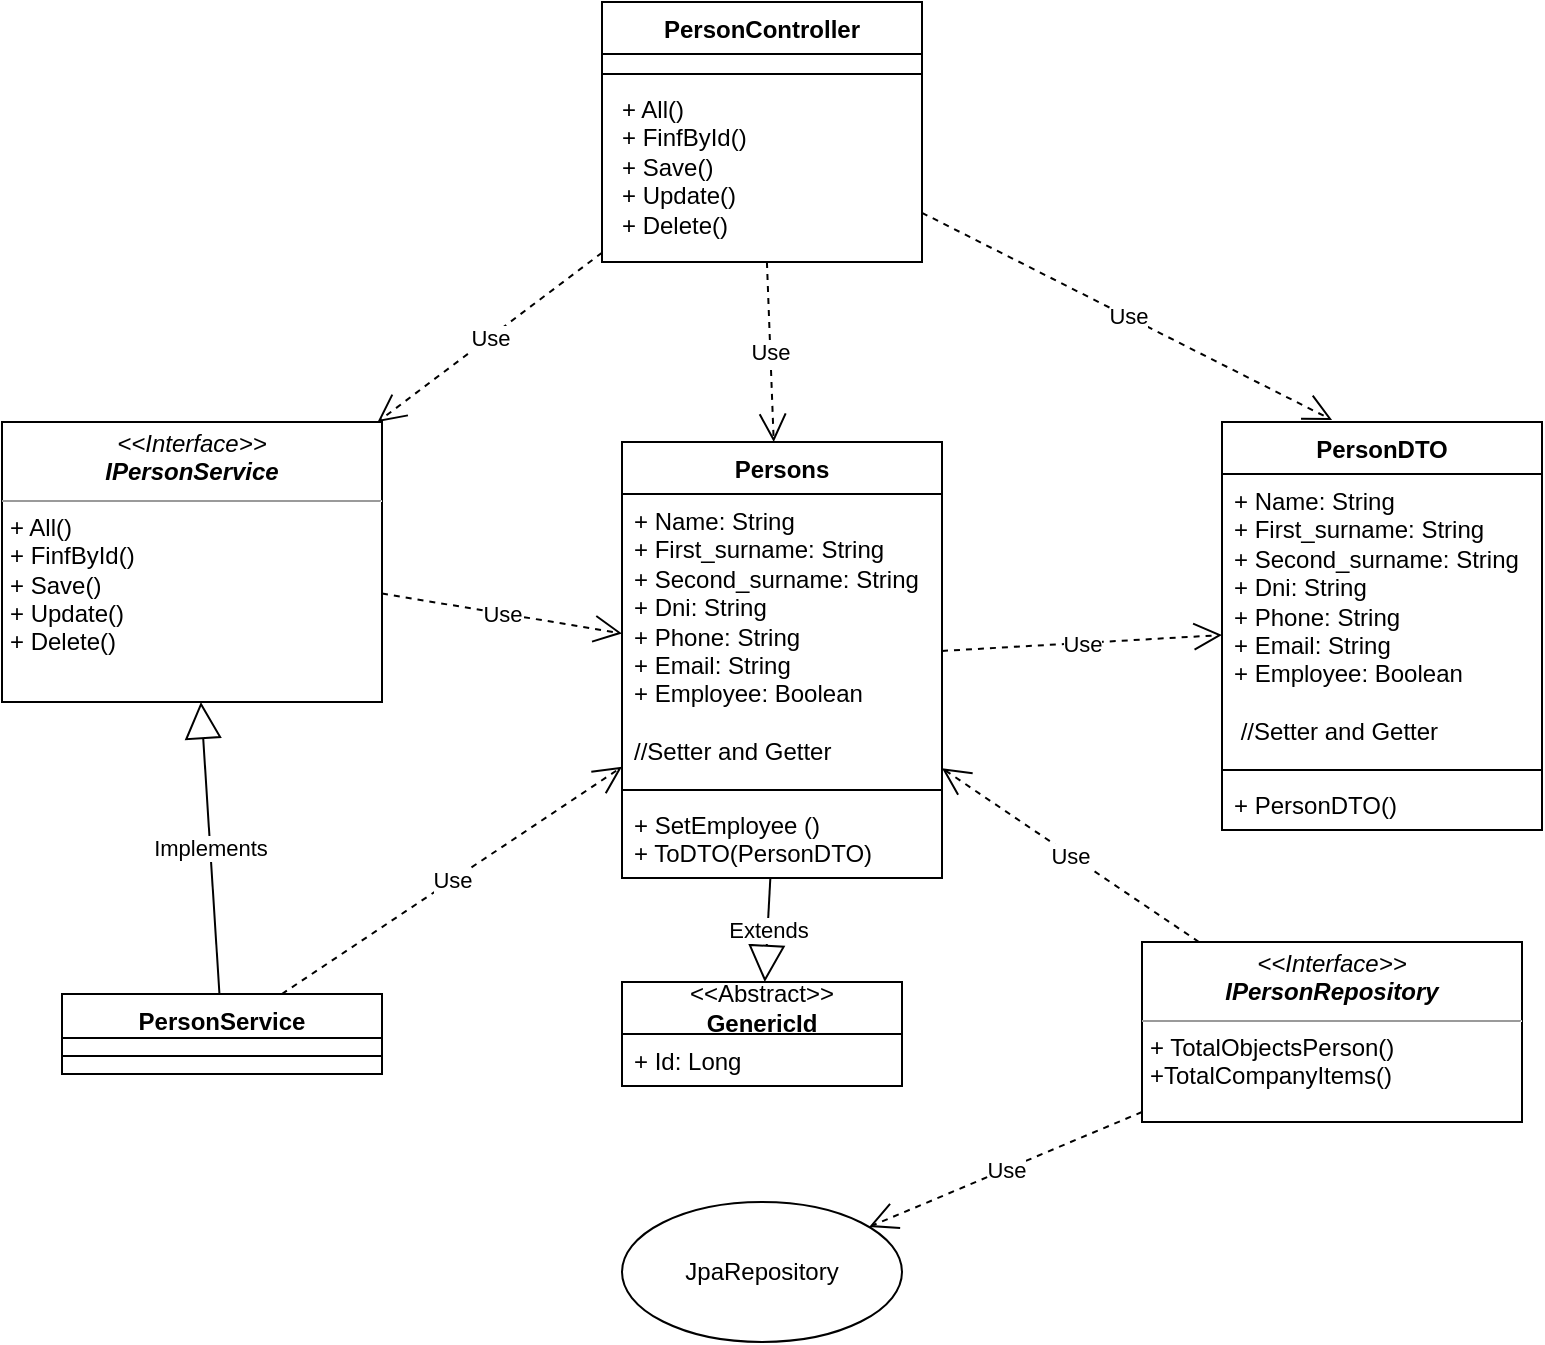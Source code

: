 <mxfile version="21.8.2" type="device" pages="4">
  <diagram name="Person" id="mOvNx-SHtdPKEW5Wv6UG">
    <mxGraphModel dx="1120" dy="632" grid="1" gridSize="10" guides="1" tooltips="1" connect="1" arrows="1" fold="1" page="1" pageScale="1" pageWidth="827" pageHeight="1169" math="0" shadow="0">
      <root>
        <mxCell id="0" />
        <mxCell id="1" parent="0" />
        <mxCell id="ksLlhlK2cp5B85Cn4NFc-2" value="&lt;p style=&quot;margin:0px;margin-top:4px;text-align:center;&quot;&gt;&lt;i&gt;&amp;lt;&amp;lt;Interface&amp;gt;&amp;gt;&lt;/i&gt;&lt;br&gt;&lt;i style=&quot;border-color: var(--border-color);&quot;&gt;&lt;b&gt;IPersonRepository&lt;/b&gt;&lt;/i&gt;&lt;/p&gt;&lt;hr size=&quot;1&quot;&gt;&lt;p style=&quot;margin:0px;margin-left:4px;&quot;&gt;+ TotalObjectsPerson()&lt;/p&gt;&lt;p style=&quot;margin:0px;margin-left:4px;&quot;&gt;+TotalCompanyItems()&lt;/p&gt;" style="verticalAlign=top;align=left;overflow=fill;fontSize=12;fontFamily=Helvetica;html=1;whiteSpace=wrap;" parent="1" vertex="1">
          <mxGeometry x="590" y="510" width="190" height="90" as="geometry" />
        </mxCell>
        <mxCell id="CWx7Grt0ZWKzgmNsFGEg-1" value="&lt;p style=&quot;margin:0px;margin-top:4px;text-align:center;&quot;&gt;&lt;i&gt;&amp;lt;&amp;lt;Interface&amp;gt;&amp;gt;&lt;/i&gt;&lt;br&gt;&lt;i style=&quot;border-color: var(--border-color);&quot;&gt;&lt;b&gt;IPersonService&lt;/b&gt;&lt;/i&gt;&lt;br&gt;&lt;/p&gt;&lt;hr size=&quot;1&quot;&gt;&lt;p style=&quot;border-color: var(--border-color); margin: 0px 0px 0px 4px;&quot;&gt;+ All()&lt;br style=&quot;border-color: var(--border-color);&quot;&gt;+ FinfById()&lt;/p&gt;&lt;p style=&quot;border-color: var(--border-color); margin: 0px 0px 0px 4px;&quot;&gt;+ Save()&lt;/p&gt;&lt;p style=&quot;border-color: var(--border-color); margin: 0px 0px 0px 4px;&quot;&gt;+ Update()&amp;nbsp;&lt;/p&gt;&lt;p style=&quot;border-color: var(--border-color); margin: 0px 0px 0px 4px;&quot;&gt;+ Delete()&lt;/p&gt;" style="verticalAlign=top;align=left;overflow=fill;fontSize=12;fontFamily=Helvetica;html=1;whiteSpace=wrap;" parent="1" vertex="1">
          <mxGeometry x="20" y="250" width="190" height="140" as="geometry" />
        </mxCell>
        <mxCell id="CWx7Grt0ZWKzgmNsFGEg-2" value="Persons" style="swimlane;fontStyle=1;align=center;verticalAlign=top;childLayout=stackLayout;horizontal=1;startSize=26;horizontalStack=0;resizeParent=1;resizeParentMax=0;resizeLast=0;collapsible=1;marginBottom=0;whiteSpace=wrap;html=1;" parent="1" vertex="1">
          <mxGeometry x="330" y="260" width="160" height="218" as="geometry" />
        </mxCell>
        <mxCell id="CWx7Grt0ZWKzgmNsFGEg-3" value="+ Name: String&lt;br&gt;+ First_surname: String&lt;br&gt;+ Second_surname: String&lt;br&gt;+ Dni: String&lt;br&gt;+ Phone: String&lt;br&gt;+ Email: String&lt;br&gt;+ Employee: Boolean&lt;br&gt;&lt;br&gt;//Setter and Getter" style="text;strokeColor=none;fillColor=none;align=left;verticalAlign=top;spacingLeft=4;spacingRight=4;overflow=hidden;rotatable=0;points=[[0,0.5],[1,0.5]];portConstraint=eastwest;whiteSpace=wrap;html=1;" parent="CWx7Grt0ZWKzgmNsFGEg-2" vertex="1">
          <mxGeometry y="26" width="160" height="144" as="geometry" />
        </mxCell>
        <mxCell id="CWx7Grt0ZWKzgmNsFGEg-4" value="" style="line;strokeWidth=1;fillColor=none;align=left;verticalAlign=middle;spacingTop=-1;spacingLeft=3;spacingRight=3;rotatable=0;labelPosition=right;points=[];portConstraint=eastwest;strokeColor=inherit;" parent="CWx7Grt0ZWKzgmNsFGEg-2" vertex="1">
          <mxGeometry y="170" width="160" height="8" as="geometry" />
        </mxCell>
        <mxCell id="CWx7Grt0ZWKzgmNsFGEg-5" value="+ SetEmployee ()&lt;br&gt;+ ToDTO(PersonDTO)" style="text;strokeColor=none;fillColor=none;align=left;verticalAlign=top;spacingLeft=4;spacingRight=4;overflow=hidden;rotatable=0;points=[[0,0.5],[1,0.5]];portConstraint=eastwest;whiteSpace=wrap;html=1;" parent="CWx7Grt0ZWKzgmNsFGEg-2" vertex="1">
          <mxGeometry y="178" width="160" height="40" as="geometry" />
        </mxCell>
        <mxCell id="CWx7Grt0ZWKzgmNsFGEg-6" value="PersonDTO" style="swimlane;fontStyle=1;align=center;verticalAlign=top;childLayout=stackLayout;horizontal=1;startSize=26;horizontalStack=0;resizeParent=1;resizeParentMax=0;resizeLast=0;collapsible=1;marginBottom=0;whiteSpace=wrap;html=1;" parent="1" vertex="1">
          <mxGeometry x="630" y="250" width="160" height="204" as="geometry" />
        </mxCell>
        <mxCell id="CWx7Grt0ZWKzgmNsFGEg-7" value="+ Name: String&lt;br style=&quot;border-color: var(--border-color);&quot;&gt;+ First_surname: String&lt;br style=&quot;border-color: var(--border-color);&quot;&gt;+ Second_surname: String&lt;br style=&quot;border-color: var(--border-color);&quot;&gt;+ Dni: String&lt;br style=&quot;border-color: var(--border-color);&quot;&gt;+ Phone: String&lt;br style=&quot;border-color: var(--border-color);&quot;&gt;+ Email: String&lt;br style=&quot;border-color: var(--border-color);&quot;&gt;+ Employee: Boolean&lt;br&gt;&lt;br&gt;&amp;nbsp;//Setter and Getter" style="text;strokeColor=none;fillColor=none;align=left;verticalAlign=top;spacingLeft=4;spacingRight=4;overflow=hidden;rotatable=0;points=[[0,0.5],[1,0.5]];portConstraint=eastwest;whiteSpace=wrap;html=1;" parent="CWx7Grt0ZWKzgmNsFGEg-6" vertex="1">
          <mxGeometry y="26" width="160" height="144" as="geometry" />
        </mxCell>
        <mxCell id="CWx7Grt0ZWKzgmNsFGEg-8" value="" style="line;strokeWidth=1;fillColor=none;align=left;verticalAlign=middle;spacingTop=-1;spacingLeft=3;spacingRight=3;rotatable=0;labelPosition=right;points=[];portConstraint=eastwest;strokeColor=inherit;" parent="CWx7Grt0ZWKzgmNsFGEg-6" vertex="1">
          <mxGeometry y="170" width="160" height="8" as="geometry" />
        </mxCell>
        <mxCell id="CWx7Grt0ZWKzgmNsFGEg-9" value="+ PersonDTO()" style="text;strokeColor=none;fillColor=none;align=left;verticalAlign=top;spacingLeft=4;spacingRight=4;overflow=hidden;rotatable=0;points=[[0,0.5],[1,0.5]];portConstraint=eastwest;whiteSpace=wrap;html=1;" parent="CWx7Grt0ZWKzgmNsFGEg-6" vertex="1">
          <mxGeometry y="178" width="160" height="26" as="geometry" />
        </mxCell>
        <mxCell id="CWx7Grt0ZWKzgmNsFGEg-10" value="PersonService" style="swimlane;fontStyle=1;align=center;verticalAlign=top;childLayout=stackLayout;horizontal=1;startSize=22;horizontalStack=0;resizeParent=1;resizeParentMax=0;resizeLast=0;collapsible=1;marginBottom=0;whiteSpace=wrap;html=1;" parent="1" vertex="1">
          <mxGeometry x="50" y="536" width="160" height="40" as="geometry" />
        </mxCell>
        <mxCell id="CWx7Grt0ZWKzgmNsFGEg-12" value="" style="line;strokeWidth=1;fillColor=none;align=left;verticalAlign=middle;spacingTop=-1;spacingLeft=3;spacingRight=3;rotatable=0;labelPosition=right;points=[];portConstraint=eastwest;strokeColor=inherit;" parent="CWx7Grt0ZWKzgmNsFGEg-10" vertex="1">
          <mxGeometry y="22" width="160" height="18" as="geometry" />
        </mxCell>
        <mxCell id="CWx7Grt0ZWKzgmNsFGEg-14" value="PersonController" style="swimlane;fontStyle=1;align=center;verticalAlign=top;childLayout=stackLayout;horizontal=1;startSize=26;horizontalStack=0;resizeParent=1;resizeParentMax=0;resizeLast=0;collapsible=1;marginBottom=0;whiteSpace=wrap;html=1;" parent="1" vertex="1">
          <mxGeometry x="320" y="40" width="160" height="130" as="geometry" />
        </mxCell>
        <mxCell id="CWx7Grt0ZWKzgmNsFGEg-15" value="+ field: type" style="text;strokeColor=none;fillColor=none;align=left;verticalAlign=top;spacingLeft=4;spacingRight=4;overflow=hidden;rotatable=0;points=[[0,0.5],[1,0.5]];portConstraint=eastwest;whiteSpace=wrap;html=1;" parent="CWx7Grt0ZWKzgmNsFGEg-14" vertex="1">
          <mxGeometry y="26" width="160" height="6" as="geometry" />
        </mxCell>
        <mxCell id="CWx7Grt0ZWKzgmNsFGEg-16" value="" style="line;strokeWidth=1;fillColor=none;align=left;verticalAlign=middle;spacingTop=-1;spacingLeft=3;spacingRight=3;rotatable=0;labelPosition=right;points=[];portConstraint=eastwest;strokeColor=inherit;" parent="CWx7Grt0ZWKzgmNsFGEg-14" vertex="1">
          <mxGeometry y="32" width="160" height="8" as="geometry" />
        </mxCell>
        <mxCell id="CWx7Grt0ZWKzgmNsFGEg-17" value="&lt;p style=&quot;border-color: var(--border-color); margin: 0px 0px 0px 4px;&quot;&gt;+ All()&lt;br style=&quot;border-color: var(--border-color);&quot;&gt;+ FinfById()&lt;/p&gt;&lt;p style=&quot;border-color: var(--border-color); margin: 0px 0px 0px 4px;&quot;&gt;+ Save()&lt;/p&gt;&lt;p style=&quot;border-color: var(--border-color); margin: 0px 0px 0px 4px;&quot;&gt;+ Update()&lt;/p&gt;&lt;p style=&quot;border-color: var(--border-color); margin: 0px 0px 0px 4px;&quot;&gt;+ Delete()&lt;/p&gt;&lt;p style=&quot;border-color: var(--border-color); margin: 0px 0px 0px 4px;&quot;&gt;&lt;br&gt;&lt;/p&gt;" style="text;strokeColor=none;fillColor=none;align=left;verticalAlign=top;spacingLeft=4;spacingRight=4;overflow=hidden;rotatable=0;points=[[0,0.5],[1,0.5]];portConstraint=eastwest;whiteSpace=wrap;html=1;" parent="CWx7Grt0ZWKzgmNsFGEg-14" vertex="1">
          <mxGeometry y="40" width="160" height="90" as="geometry" />
        </mxCell>
        <mxCell id="CWx7Grt0ZWKzgmNsFGEg-18" value="&amp;lt;&amp;lt;Abstract&amp;gt;&amp;gt;&lt;br&gt;&lt;b&gt;GenericId&lt;/b&gt;" style="swimlane;fontStyle=0;childLayout=stackLayout;horizontal=1;startSize=26;fillColor=none;horizontalStack=0;resizeParent=1;resizeParentMax=0;resizeLast=0;collapsible=1;marginBottom=0;whiteSpace=wrap;html=1;" parent="1" vertex="1">
          <mxGeometry x="330" y="530" width="140" height="52" as="geometry" />
        </mxCell>
        <mxCell id="CWx7Grt0ZWKzgmNsFGEg-19" value="+ Id: Long" style="text;strokeColor=none;fillColor=none;align=left;verticalAlign=top;spacingLeft=4;spacingRight=4;overflow=hidden;rotatable=0;points=[[0,0.5],[1,0.5]];portConstraint=eastwest;whiteSpace=wrap;html=1;" parent="CWx7Grt0ZWKzgmNsFGEg-18" vertex="1">
          <mxGeometry y="26" width="140" height="26" as="geometry" />
        </mxCell>
        <mxCell id="CWx7Grt0ZWKzgmNsFGEg-22" value="Extends" style="endArrow=block;endSize=16;endFill=0;html=1;rounded=0;" parent="1" source="CWx7Grt0ZWKzgmNsFGEg-2" target="CWx7Grt0ZWKzgmNsFGEg-18" edge="1">
          <mxGeometry width="160" relative="1" as="geometry">
            <mxPoint x="340" y="480" as="sourcePoint" />
            <mxPoint x="440" y="110" as="targetPoint" />
          </mxGeometry>
        </mxCell>
        <mxCell id="CWx7Grt0ZWKzgmNsFGEg-23" value="Implements" style="endArrow=block;endSize=16;endFill=0;html=1;rounded=0;" parent="1" target="CWx7Grt0ZWKzgmNsFGEg-1" edge="1" source="CWx7Grt0ZWKzgmNsFGEg-10">
          <mxGeometry width="160" relative="1" as="geometry">
            <mxPoint x="165" y="566" as="sourcePoint" />
            <mxPoint x="500" y="180" as="targetPoint" />
          </mxGeometry>
        </mxCell>
        <mxCell id="CWx7Grt0ZWKzgmNsFGEg-24" value="Use" style="endArrow=open;endSize=12;dashed=1;html=1;rounded=0;" parent="1" source="CWx7Grt0ZWKzgmNsFGEg-14" target="CWx7Grt0ZWKzgmNsFGEg-1" edge="1">
          <mxGeometry width="160" relative="1" as="geometry">
            <mxPoint x="340" y="280" as="sourcePoint" />
            <mxPoint x="500" y="280" as="targetPoint" />
          </mxGeometry>
        </mxCell>
        <mxCell id="CWx7Grt0ZWKzgmNsFGEg-25" value="Use" style="endArrow=open;endSize=12;dashed=1;html=1;rounded=0;entryX=0.344;entryY=-0.005;entryDx=0;entryDy=0;entryPerimeter=0;" parent="1" source="CWx7Grt0ZWKzgmNsFGEg-14" target="CWx7Grt0ZWKzgmNsFGEg-6" edge="1">
          <mxGeometry width="160" relative="1" as="geometry">
            <mxPoint x="340" y="280" as="sourcePoint" />
            <mxPoint x="500" y="280" as="targetPoint" />
          </mxGeometry>
        </mxCell>
        <mxCell id="CWx7Grt0ZWKzgmNsFGEg-26" value="Use" style="endArrow=open;endSize=12;dashed=1;html=1;rounded=0;" parent="1" source="CWx7Grt0ZWKzgmNsFGEg-14" target="CWx7Grt0ZWKzgmNsFGEg-2" edge="1">
          <mxGeometry width="160" relative="1" as="geometry">
            <mxPoint x="340" y="280" as="sourcePoint" />
            <mxPoint x="500" y="280" as="targetPoint" />
          </mxGeometry>
        </mxCell>
        <mxCell id="CWx7Grt0ZWKzgmNsFGEg-28" value="Use" style="endArrow=open;endSize=12;dashed=1;html=1;rounded=0;" parent="1" source="CWx7Grt0ZWKzgmNsFGEg-10" target="CWx7Grt0ZWKzgmNsFGEg-2" edge="1">
          <mxGeometry width="160" relative="1" as="geometry">
            <mxPoint x="340" y="400" as="sourcePoint" />
            <mxPoint x="500" y="400" as="targetPoint" />
          </mxGeometry>
        </mxCell>
        <mxCell id="CWx7Grt0ZWKzgmNsFGEg-29" value="Use" style="endArrow=open;endSize=12;dashed=1;html=1;rounded=0;" parent="1" source="CWx7Grt0ZWKzgmNsFGEg-1" target="CWx7Grt0ZWKzgmNsFGEg-2" edge="1">
          <mxGeometry width="160" relative="1" as="geometry">
            <mxPoint x="340" y="400" as="sourcePoint" />
            <mxPoint x="500" y="400" as="targetPoint" />
          </mxGeometry>
        </mxCell>
        <mxCell id="CWx7Grt0ZWKzgmNsFGEg-30" value="Use" style="endArrow=open;endSize=12;dashed=1;html=1;rounded=0;" parent="1" source="ksLlhlK2cp5B85Cn4NFc-2" target="CWx7Grt0ZWKzgmNsFGEg-2" edge="1">
          <mxGeometry width="160" relative="1" as="geometry">
            <mxPoint x="340" y="600" as="sourcePoint" />
            <mxPoint x="500" y="600" as="targetPoint" />
          </mxGeometry>
        </mxCell>
        <mxCell id="CWx7Grt0ZWKzgmNsFGEg-31" value="JpaRepository" style="ellipse;whiteSpace=wrap;html=1;" parent="1" vertex="1">
          <mxGeometry x="330" y="640" width="140" height="70" as="geometry" />
        </mxCell>
        <mxCell id="CWx7Grt0ZWKzgmNsFGEg-32" value="Use" style="endArrow=open;endSize=12;dashed=1;html=1;rounded=0;" parent="1" source="ksLlhlK2cp5B85Cn4NFc-2" target="CWx7Grt0ZWKzgmNsFGEg-31" edge="1">
          <mxGeometry width="160" relative="1" as="geometry">
            <mxPoint x="340" y="600" as="sourcePoint" />
            <mxPoint x="500" y="600" as="targetPoint" />
          </mxGeometry>
        </mxCell>
        <mxCell id="CWx7Grt0ZWKzgmNsFGEg-33" value="Use" style="endArrow=open;endSize=12;dashed=1;html=1;rounded=0;" parent="1" source="CWx7Grt0ZWKzgmNsFGEg-2" target="CWx7Grt0ZWKzgmNsFGEg-6" edge="1">
          <mxGeometry width="160" relative="1" as="geometry">
            <mxPoint x="340" y="300" as="sourcePoint" />
            <mxPoint x="500" y="300" as="targetPoint" />
          </mxGeometry>
        </mxCell>
      </root>
    </mxGraphModel>
  </diagram>
  <diagram id="QPbNEcfPttdwV0b6lFSF" name="TypeOfObject">
    <mxGraphModel dx="952" dy="537" grid="1" gridSize="10" guides="1" tooltips="1" connect="1" arrows="1" fold="1" page="1" pageScale="1" pageWidth="827" pageHeight="1169" math="0" shadow="0">
      <root>
        <mxCell id="0" />
        <mxCell id="1" parent="0" />
        <mxCell id="TxogU5_3Bv56Hh9R4giH-1" value="&lt;p style=&quot;margin:0px;margin-top:4px;text-align:center;&quot;&gt;&lt;i&gt;&amp;lt;&amp;lt;Interface&amp;gt;&amp;gt;&lt;/i&gt;&lt;br&gt;&lt;i style=&quot;border-color: var(--border-color);&quot;&gt;&lt;b&gt;ITypeOfObjectRepository&lt;/b&gt;&lt;/i&gt;&lt;br&gt;&lt;/p&gt;&lt;hr size=&quot;1&quot;&gt;&lt;p style=&quot;margin:0px;margin-left:4px;&quot;&gt;&lt;br&gt;&lt;/p&gt;" style="verticalAlign=top;align=left;overflow=fill;fontSize=12;fontFamily=Helvetica;html=1;whiteSpace=wrap;" vertex="1" parent="1">
          <mxGeometry x="590" y="526" width="190" height="50" as="geometry" />
        </mxCell>
        <mxCell id="TxogU5_3Bv56Hh9R4giH-2" value="&lt;p style=&quot;margin:0px;margin-top:4px;text-align:center;&quot;&gt;&lt;i&gt;&amp;lt;&amp;lt;Interface&amp;gt;&amp;gt;&lt;/i&gt;&lt;br&gt;&lt;b&gt;&lt;i style=&quot;border-color: var(--border-color);&quot;&gt;ITypeOfObjectService&lt;/i&gt;&lt;br&gt;&lt;/b&gt;&lt;/p&gt;&lt;hr size=&quot;1&quot;&gt;&lt;p style=&quot;border-color: var(--border-color); margin: 0px 0px 0px 4px;&quot;&gt;+ All()&lt;br style=&quot;border-color: var(--border-color);&quot;&gt;+ FinfById()&lt;/p&gt;&lt;p style=&quot;border-color: var(--border-color); margin: 0px 0px 0px 4px;&quot;&gt;+ Save()&lt;/p&gt;&lt;p style=&quot;border-color: var(--border-color); margin: 0px 0px 0px 4px;&quot;&gt;+ Update()&amp;nbsp;&lt;/p&gt;&lt;p style=&quot;border-color: var(--border-color); margin: 0px 0px 0px 4px;&quot;&gt;+ Delete()&lt;/p&gt;" style="verticalAlign=top;align=left;overflow=fill;fontSize=12;fontFamily=Helvetica;html=1;whiteSpace=wrap;" vertex="1" parent="1">
          <mxGeometry x="20" y="250" width="190" height="140" as="geometry" />
        </mxCell>
        <mxCell id="TxogU5_3Bv56Hh9R4giH-3" value="TypeOfItem" style="swimlane;fontStyle=1;align=center;verticalAlign=top;childLayout=stackLayout;horizontal=1;startSize=26;horizontalStack=0;resizeParent=1;resizeParentMax=0;resizeLast=0;collapsible=1;marginBottom=0;whiteSpace=wrap;html=1;" vertex="1" parent="1">
          <mxGeometry x="330" y="260" width="160" height="144" as="geometry" />
        </mxCell>
        <mxCell id="TxogU5_3Bv56Hh9R4giH-4" value="+ Name: String&lt;br&gt;&lt;br&gt;//Setter and Getter" style="text;strokeColor=none;fillColor=none;align=left;verticalAlign=top;spacingLeft=4;spacingRight=4;overflow=hidden;rotatable=0;points=[[0,0.5],[1,0.5]];portConstraint=eastwest;whiteSpace=wrap;html=1;" vertex="1" parent="TxogU5_3Bv56Hh9R4giH-3">
          <mxGeometry y="26" width="160" height="64" as="geometry" />
        </mxCell>
        <mxCell id="TxogU5_3Bv56Hh9R4giH-5" value="" style="line;strokeWidth=1;fillColor=none;align=left;verticalAlign=middle;spacingTop=-1;spacingLeft=3;spacingRight=3;rotatable=0;labelPosition=right;points=[];portConstraint=eastwest;strokeColor=inherit;" vertex="1" parent="TxogU5_3Bv56Hh9R4giH-3">
          <mxGeometry y="90" width="160" height="8" as="geometry" />
        </mxCell>
        <mxCell id="TxogU5_3Bv56Hh9R4giH-6" value="&lt;br&gt;+ ToDTO(TypeOfItemDTO)" style="text;strokeColor=none;fillColor=none;align=left;verticalAlign=top;spacingLeft=4;spacingRight=4;overflow=hidden;rotatable=0;points=[[0,0.5],[1,0.5]];portConstraint=eastwest;whiteSpace=wrap;html=1;" vertex="1" parent="TxogU5_3Bv56Hh9R4giH-3">
          <mxGeometry y="98" width="160" height="46" as="geometry" />
        </mxCell>
        <mxCell id="TxogU5_3Bv56Hh9R4giH-7" value="TypeOfObjectDTO" style="swimlane;fontStyle=1;align=center;verticalAlign=top;childLayout=stackLayout;horizontal=1;startSize=26;horizontalStack=0;resizeParent=1;resizeParentMax=0;resizeLast=0;collapsible=1;marginBottom=0;whiteSpace=wrap;html=1;" vertex="1" parent="1">
          <mxGeometry x="630" y="250" width="160" height="134" as="geometry" />
        </mxCell>
        <mxCell id="TxogU5_3Bv56Hh9R4giH-8" value="+ Name: type&lt;br style=&quot;border-color: var(--border-color);&quot;&gt;+ Id: Long&lt;br&gt;&lt;br&gt;//Setter and Getter" style="text;strokeColor=none;fillColor=none;align=left;verticalAlign=top;spacingLeft=4;spacingRight=4;overflow=hidden;rotatable=0;points=[[0,0.5],[1,0.5]];portConstraint=eastwest;whiteSpace=wrap;html=1;" vertex="1" parent="TxogU5_3Bv56Hh9R4giH-7">
          <mxGeometry y="26" width="160" height="74" as="geometry" />
        </mxCell>
        <mxCell id="TxogU5_3Bv56Hh9R4giH-9" value="" style="line;strokeWidth=1;fillColor=none;align=left;verticalAlign=middle;spacingTop=-1;spacingLeft=3;spacingRight=3;rotatable=0;labelPosition=right;points=[];portConstraint=eastwest;strokeColor=inherit;" vertex="1" parent="TxogU5_3Bv56Hh9R4giH-7">
          <mxGeometry y="100" width="160" height="8" as="geometry" />
        </mxCell>
        <mxCell id="TxogU5_3Bv56Hh9R4giH-10" value="+ TypeOfObjectDTO()" style="text;strokeColor=none;fillColor=none;align=left;verticalAlign=top;spacingLeft=4;spacingRight=4;overflow=hidden;rotatable=0;points=[[0,0.5],[1,0.5]];portConstraint=eastwest;whiteSpace=wrap;html=1;" vertex="1" parent="TxogU5_3Bv56Hh9R4giH-7">
          <mxGeometry y="108" width="160" height="26" as="geometry" />
        </mxCell>
        <mxCell id="TxogU5_3Bv56Hh9R4giH-11" value="TypeOfObjectService" style="swimlane;fontStyle=1;align=center;verticalAlign=top;childLayout=stackLayout;horizontal=1;startSize=22;horizontalStack=0;resizeParent=1;resizeParentMax=0;resizeLast=0;collapsible=1;marginBottom=0;whiteSpace=wrap;html=1;" vertex="1" parent="1">
          <mxGeometry x="70" y="536" width="160" height="40" as="geometry" />
        </mxCell>
        <mxCell id="TxogU5_3Bv56Hh9R4giH-12" value="" style="line;strokeWidth=1;fillColor=none;align=left;verticalAlign=middle;spacingTop=-1;spacingLeft=3;spacingRight=3;rotatable=0;labelPosition=right;points=[];portConstraint=eastwest;strokeColor=inherit;" vertex="1" parent="TxogU5_3Bv56Hh9R4giH-11">
          <mxGeometry y="22" width="160" height="18" as="geometry" />
        </mxCell>
        <mxCell id="TxogU5_3Bv56Hh9R4giH-13" value="TypeOfObjectController" style="swimlane;fontStyle=1;align=center;verticalAlign=top;childLayout=stackLayout;horizontal=1;startSize=26;horizontalStack=0;resizeParent=1;resizeParentMax=0;resizeLast=0;collapsible=1;marginBottom=0;whiteSpace=wrap;html=1;" vertex="1" parent="1">
          <mxGeometry x="320" y="40" width="160" height="130" as="geometry" />
        </mxCell>
        <mxCell id="TxogU5_3Bv56Hh9R4giH-14" value="+ field: type" style="text;strokeColor=none;fillColor=none;align=left;verticalAlign=top;spacingLeft=4;spacingRight=4;overflow=hidden;rotatable=0;points=[[0,0.5],[1,0.5]];portConstraint=eastwest;whiteSpace=wrap;html=1;" vertex="1" parent="TxogU5_3Bv56Hh9R4giH-13">
          <mxGeometry y="26" width="160" height="6" as="geometry" />
        </mxCell>
        <mxCell id="TxogU5_3Bv56Hh9R4giH-15" value="" style="line;strokeWidth=1;fillColor=none;align=left;verticalAlign=middle;spacingTop=-1;spacingLeft=3;spacingRight=3;rotatable=0;labelPosition=right;points=[];portConstraint=eastwest;strokeColor=inherit;" vertex="1" parent="TxogU5_3Bv56Hh9R4giH-13">
          <mxGeometry y="32" width="160" height="8" as="geometry" />
        </mxCell>
        <mxCell id="TxogU5_3Bv56Hh9R4giH-16" value="&lt;p style=&quot;border-color: var(--border-color); margin: 0px 0px 0px 4px;&quot;&gt;+ All()&lt;br style=&quot;border-color: var(--border-color);&quot;&gt;+ FinfById()&lt;/p&gt;&lt;p style=&quot;border-color: var(--border-color); margin: 0px 0px 0px 4px;&quot;&gt;+ Save()&lt;/p&gt;&lt;p style=&quot;border-color: var(--border-color); margin: 0px 0px 0px 4px;&quot;&gt;+ Update()&lt;/p&gt;&lt;p style=&quot;border-color: var(--border-color); margin: 0px 0px 0px 4px;&quot;&gt;+ Delete()&lt;/p&gt;&lt;p style=&quot;border-color: var(--border-color); margin: 0px 0px 0px 4px;&quot;&gt;&lt;br&gt;&lt;/p&gt;" style="text;strokeColor=none;fillColor=none;align=left;verticalAlign=top;spacingLeft=4;spacingRight=4;overflow=hidden;rotatable=0;points=[[0,0.5],[1,0.5]];portConstraint=eastwest;whiteSpace=wrap;html=1;" vertex="1" parent="TxogU5_3Bv56Hh9R4giH-13">
          <mxGeometry y="40" width="160" height="90" as="geometry" />
        </mxCell>
        <mxCell id="TxogU5_3Bv56Hh9R4giH-17" value="&amp;lt;&amp;lt;Abstract&amp;gt;&amp;gt;&lt;br&gt;&lt;b&gt;GenericId&lt;/b&gt;" style="swimlane;fontStyle=0;childLayout=stackLayout;horizontal=1;startSize=26;fillColor=none;horizontalStack=0;resizeParent=1;resizeParentMax=0;resizeLast=0;collapsible=1;marginBottom=0;whiteSpace=wrap;html=1;" vertex="1" parent="1">
          <mxGeometry x="340" y="530" width="140" height="52" as="geometry" />
        </mxCell>
        <mxCell id="TxogU5_3Bv56Hh9R4giH-18" value="+ Id: Long" style="text;strokeColor=none;fillColor=none;align=left;verticalAlign=top;spacingLeft=4;spacingRight=4;overflow=hidden;rotatable=0;points=[[0,0.5],[1,0.5]];portConstraint=eastwest;whiteSpace=wrap;html=1;" vertex="1" parent="TxogU5_3Bv56Hh9R4giH-17">
          <mxGeometry y="26" width="140" height="26" as="geometry" />
        </mxCell>
        <mxCell id="TxogU5_3Bv56Hh9R4giH-19" value="Extends" style="endArrow=block;endSize=16;endFill=0;html=1;rounded=0;" edge="1" parent="1" source="TxogU5_3Bv56Hh9R4giH-3" target="TxogU5_3Bv56Hh9R4giH-17">
          <mxGeometry width="160" relative="1" as="geometry">
            <mxPoint x="340" y="480" as="sourcePoint" />
            <mxPoint x="440" y="110" as="targetPoint" />
          </mxGeometry>
        </mxCell>
        <mxCell id="TxogU5_3Bv56Hh9R4giH-20" value="Implements" style="endArrow=block;endSize=16;endFill=0;html=1;rounded=0;" edge="1" parent="1" source="TxogU5_3Bv56Hh9R4giH-11" target="TxogU5_3Bv56Hh9R4giH-2">
          <mxGeometry width="160" relative="1" as="geometry">
            <mxPoint x="165" y="566" as="sourcePoint" />
            <mxPoint x="500" y="180" as="targetPoint" />
          </mxGeometry>
        </mxCell>
        <mxCell id="TxogU5_3Bv56Hh9R4giH-21" value="Use" style="endArrow=open;endSize=12;dashed=1;html=1;rounded=0;" edge="1" parent="1" source="TxogU5_3Bv56Hh9R4giH-13" target="TxogU5_3Bv56Hh9R4giH-2">
          <mxGeometry width="160" relative="1" as="geometry">
            <mxPoint x="340" y="280" as="sourcePoint" />
            <mxPoint x="500" y="280" as="targetPoint" />
          </mxGeometry>
        </mxCell>
        <mxCell id="TxogU5_3Bv56Hh9R4giH-22" value="Use" style="endArrow=open;endSize=12;dashed=1;html=1;rounded=0;entryX=0.344;entryY=-0.005;entryDx=0;entryDy=0;entryPerimeter=0;" edge="1" parent="1" source="TxogU5_3Bv56Hh9R4giH-13" target="TxogU5_3Bv56Hh9R4giH-7">
          <mxGeometry width="160" relative="1" as="geometry">
            <mxPoint x="340" y="280" as="sourcePoint" />
            <mxPoint x="500" y="280" as="targetPoint" />
          </mxGeometry>
        </mxCell>
        <mxCell id="TxogU5_3Bv56Hh9R4giH-23" value="Use" style="endArrow=open;endSize=12;dashed=1;html=1;rounded=0;" edge="1" parent="1" source="TxogU5_3Bv56Hh9R4giH-13" target="TxogU5_3Bv56Hh9R4giH-3">
          <mxGeometry width="160" relative="1" as="geometry">
            <mxPoint x="340" y="280" as="sourcePoint" />
            <mxPoint x="500" y="280" as="targetPoint" />
          </mxGeometry>
        </mxCell>
        <mxCell id="TxogU5_3Bv56Hh9R4giH-24" value="Use" style="endArrow=open;endSize=12;dashed=1;html=1;rounded=0;" edge="1" parent="1" source="TxogU5_3Bv56Hh9R4giH-11" target="TxogU5_3Bv56Hh9R4giH-3">
          <mxGeometry width="160" relative="1" as="geometry">
            <mxPoint x="340" y="400" as="sourcePoint" />
            <mxPoint x="500" y="400" as="targetPoint" />
          </mxGeometry>
        </mxCell>
        <mxCell id="TxogU5_3Bv56Hh9R4giH-25" value="Use" style="endArrow=open;endSize=12;dashed=1;html=1;rounded=0;" edge="1" parent="1" source="TxogU5_3Bv56Hh9R4giH-2" target="TxogU5_3Bv56Hh9R4giH-3">
          <mxGeometry width="160" relative="1" as="geometry">
            <mxPoint x="340" y="400" as="sourcePoint" />
            <mxPoint x="500" y="400" as="targetPoint" />
          </mxGeometry>
        </mxCell>
        <mxCell id="TxogU5_3Bv56Hh9R4giH-26" value="Use" style="endArrow=open;endSize=12;dashed=1;html=1;rounded=0;" edge="1" parent="1" source="TxogU5_3Bv56Hh9R4giH-1" target="TxogU5_3Bv56Hh9R4giH-3">
          <mxGeometry width="160" relative="1" as="geometry">
            <mxPoint x="340" y="600" as="sourcePoint" />
            <mxPoint x="500" y="600" as="targetPoint" />
          </mxGeometry>
        </mxCell>
        <mxCell id="TxogU5_3Bv56Hh9R4giH-27" value="JpaRepository" style="ellipse;whiteSpace=wrap;html=1;" vertex="1" parent="1">
          <mxGeometry x="330" y="640" width="140" height="70" as="geometry" />
        </mxCell>
        <mxCell id="TxogU5_3Bv56Hh9R4giH-28" value="Use" style="endArrow=open;endSize=12;dashed=1;html=1;rounded=0;" edge="1" parent="1" source="TxogU5_3Bv56Hh9R4giH-1" target="TxogU5_3Bv56Hh9R4giH-27">
          <mxGeometry width="160" relative="1" as="geometry">
            <mxPoint x="340" y="600" as="sourcePoint" />
            <mxPoint x="500" y="600" as="targetPoint" />
          </mxGeometry>
        </mxCell>
        <mxCell id="TxogU5_3Bv56Hh9R4giH-29" value="Use" style="endArrow=open;endSize=12;dashed=1;html=1;rounded=0;" edge="1" parent="1" source="TxogU5_3Bv56Hh9R4giH-3" target="TxogU5_3Bv56Hh9R4giH-7">
          <mxGeometry width="160" relative="1" as="geometry">
            <mxPoint x="340" y="300" as="sourcePoint" />
            <mxPoint x="500" y="300" as="targetPoint" />
          </mxGeometry>
        </mxCell>
      </root>
    </mxGraphModel>
  </diagram>
  <diagram id="PzDFxOagwnFMz1m737yU" name="PersonObject">
    <mxGraphModel dx="952" dy="537" grid="1" gridSize="10" guides="1" tooltips="1" connect="1" arrows="1" fold="1" page="1" pageScale="1" pageWidth="827" pageHeight="1169" math="0" shadow="0">
      <root>
        <mxCell id="0" />
        <mxCell id="1" parent="0" />
        <mxCell id="1pZh6c0-JuAujudAQrYW-1" value="&lt;p style=&quot;margin:0px;margin-top:4px;text-align:center;&quot;&gt;&lt;i&gt;&amp;lt;&amp;lt;Interface&amp;gt;&amp;gt;&lt;/i&gt;&lt;br&gt;&lt;i style=&quot;border-color: var(--border-color);&quot;&gt;&lt;b&gt;IPersonObjectRepository&lt;/b&gt;&lt;/i&gt;&lt;/p&gt;&lt;hr size=&quot;1&quot;&gt;&lt;p style=&quot;margin:0px;margin-left:4px;&quot;&gt;+&amp;nbsp;getPersonReport&lt;span style=&quot;background-color: initial;&quot;&gt;()&lt;/span&gt;&lt;/p&gt;" style="verticalAlign=top;align=left;overflow=fill;fontSize=12;fontFamily=Helvetica;html=1;whiteSpace=wrap;" vertex="1" parent="1">
          <mxGeometry x="590" y="512" width="190" height="70" as="geometry" />
        </mxCell>
        <mxCell id="1pZh6c0-JuAujudAQrYW-2" value="&lt;p style=&quot;margin:0px;margin-top:4px;text-align:center;&quot;&gt;&lt;i&gt;&amp;lt;&amp;lt;Interface&amp;gt;&amp;gt;&lt;/i&gt;&lt;br&gt;&lt;i style=&quot;border-color: var(--border-color);&quot;&gt;&lt;b&gt;IPersonObjectService&lt;/b&gt;&lt;/i&gt;&lt;br&gt;&lt;/p&gt;&lt;hr size=&quot;1&quot;&gt;&lt;p style=&quot;border-color: var(--border-color); margin: 0px 0px 0px 4px;&quot;&gt;+ All()&lt;br style=&quot;border-color: var(--border-color);&quot;&gt;+ FinfById()&lt;/p&gt;&lt;p style=&quot;border-color: var(--border-color); margin: 0px 0px 0px 4px;&quot;&gt;+ Save()&lt;/p&gt;&lt;p style=&quot;border-color: var(--border-color); margin: 0px 0px 0px 4px;&quot;&gt;+ Update()&amp;nbsp;&lt;/p&gt;&lt;p style=&quot;border-color: var(--border-color); margin: 0px 0px 0px 4px;&quot;&gt;+ Delete()&lt;/p&gt;&lt;p style=&quot;border-color: var(--border-color); margin: 0px 0px 0px 4px;&quot;&gt;+ GetPersonReport()&lt;/p&gt;" style="verticalAlign=top;align=left;overflow=fill;fontSize=12;fontFamily=Helvetica;html=1;whiteSpace=wrap;" vertex="1" parent="1">
          <mxGeometry x="20" y="250" width="190" height="140" as="geometry" />
        </mxCell>
        <mxCell id="1pZh6c0-JuAujudAQrYW-3" value="PersonObject" style="swimlane;fontStyle=1;align=center;verticalAlign=top;childLayout=stackLayout;horizontal=1;startSize=26;horizontalStack=0;resizeParent=1;resizeParentMax=0;resizeLast=0;collapsible=1;marginBottom=0;whiteSpace=wrap;html=1;" vertex="1" parent="1">
          <mxGeometry x="330" y="260" width="160" height="188" as="geometry" />
        </mxCell>
        <mxCell id="1pZh6c0-JuAujudAQrYW-4" value="+ Id_person: idPerson&lt;br&gt;+ Id_item: idItem&lt;br&gt;+ Time: LocalDateTime&lt;br&gt;+ Register_type: Boolean&lt;br&gt;&lt;br&gt;//Setter and Getter" style="text;strokeColor=none;fillColor=none;align=left;verticalAlign=top;spacingLeft=4;spacingRight=4;overflow=hidden;rotatable=0;points=[[0,0.5],[1,0.5]];portConstraint=eastwest;whiteSpace=wrap;html=1;" vertex="1" parent="1pZh6c0-JuAujudAQrYW-3">
          <mxGeometry y="26" width="160" height="114" as="geometry" />
        </mxCell>
        <mxCell id="1pZh6c0-JuAujudAQrYW-5" value="" style="line;strokeWidth=1;fillColor=none;align=left;verticalAlign=middle;spacingTop=-1;spacingLeft=3;spacingRight=3;rotatable=0;labelPosition=right;points=[];portConstraint=eastwest;strokeColor=inherit;" vertex="1" parent="1pZh6c0-JuAujudAQrYW-3">
          <mxGeometry y="140" width="160" height="8" as="geometry" />
        </mxCell>
        <mxCell id="1pZh6c0-JuAujudAQrYW-6" value="+ToDTO(PersonObjectDTO)" style="text;strokeColor=none;fillColor=none;align=left;verticalAlign=top;spacingLeft=4;spacingRight=4;overflow=hidden;rotatable=0;points=[[0,0.5],[1,0.5]];portConstraint=eastwest;whiteSpace=wrap;html=1;" vertex="1" parent="1pZh6c0-JuAujudAQrYW-3">
          <mxGeometry y="148" width="160" height="40" as="geometry" />
        </mxCell>
        <mxCell id="1pZh6c0-JuAujudAQrYW-7" value="PersonObjectDTO" style="swimlane;fontStyle=1;align=center;verticalAlign=top;childLayout=stackLayout;horizontal=1;startSize=26;horizontalStack=0;resizeParent=1;resizeParentMax=0;resizeLast=0;collapsible=1;marginBottom=0;whiteSpace=wrap;html=1;" vertex="1" parent="1">
          <mxGeometry x="630" y="250" width="160" height="164" as="geometry" />
        </mxCell>
        <mxCell id="1pZh6c0-JuAujudAQrYW-8" value="+ Id_person: idPerson&lt;br style=&quot;border-color: var(--border-color);&quot;&gt;+ Id_item: idItem&lt;br style=&quot;border-color: var(--border-color);&quot;&gt;+ Time: LocalDateTime&lt;br style=&quot;border-color: var(--border-color);&quot;&gt;+ Register_type: Boolean&lt;br style=&quot;border-color: var(--border-color);&quot;&gt;&lt;br style=&quot;border-color: var(--border-color);&quot;&gt;//Setter and Getter" style="text;strokeColor=none;fillColor=none;align=left;verticalAlign=top;spacingLeft=4;spacingRight=4;overflow=hidden;rotatable=0;points=[[0,0.5],[1,0.5]];portConstraint=eastwest;whiteSpace=wrap;html=1;" vertex="1" parent="1pZh6c0-JuAujudAQrYW-7">
          <mxGeometry y="26" width="160" height="104" as="geometry" />
        </mxCell>
        <mxCell id="1pZh6c0-JuAujudAQrYW-9" value="" style="line;strokeWidth=1;fillColor=none;align=left;verticalAlign=middle;spacingTop=-1;spacingLeft=3;spacingRight=3;rotatable=0;labelPosition=right;points=[];portConstraint=eastwest;strokeColor=inherit;" vertex="1" parent="1pZh6c0-JuAujudAQrYW-7">
          <mxGeometry y="130" width="160" height="8" as="geometry" />
        </mxCell>
        <mxCell id="1pZh6c0-JuAujudAQrYW-10" value="+ PersonObjectDTO()" style="text;strokeColor=none;fillColor=none;align=left;verticalAlign=top;spacingLeft=4;spacingRight=4;overflow=hidden;rotatable=0;points=[[0,0.5],[1,0.5]];portConstraint=eastwest;whiteSpace=wrap;html=1;" vertex="1" parent="1pZh6c0-JuAujudAQrYW-7">
          <mxGeometry y="138" width="160" height="26" as="geometry" />
        </mxCell>
        <mxCell id="1pZh6c0-JuAujudAQrYW-11" value="PersonObjectService" style="swimlane;fontStyle=1;align=center;verticalAlign=top;childLayout=stackLayout;horizontal=1;startSize=22;horizontalStack=0;resizeParent=1;resizeParentMax=0;resizeLast=0;collapsible=1;marginBottom=0;whiteSpace=wrap;html=1;" vertex="1" parent="1">
          <mxGeometry x="49" y="536" width="160" height="40" as="geometry" />
        </mxCell>
        <mxCell id="1pZh6c0-JuAujudAQrYW-12" value="" style="line;strokeWidth=1;fillColor=none;align=left;verticalAlign=middle;spacingTop=-1;spacingLeft=3;spacingRight=3;rotatable=0;labelPosition=right;points=[];portConstraint=eastwest;strokeColor=inherit;" vertex="1" parent="1pZh6c0-JuAujudAQrYW-11">
          <mxGeometry y="22" width="160" height="18" as="geometry" />
        </mxCell>
        <mxCell id="1pZh6c0-JuAujudAQrYW-13" value="PersonObjectController" style="swimlane;fontStyle=1;align=center;verticalAlign=top;childLayout=stackLayout;horizontal=1;startSize=26;horizontalStack=0;resizeParent=1;resizeParentMax=0;resizeLast=0;collapsible=1;marginBottom=0;whiteSpace=wrap;html=1;" vertex="1" parent="1">
          <mxGeometry x="320" y="40" width="160" height="170" as="geometry" />
        </mxCell>
        <mxCell id="1pZh6c0-JuAujudAQrYW-14" value="+ field: type" style="text;strokeColor=none;fillColor=none;align=left;verticalAlign=top;spacingLeft=4;spacingRight=4;overflow=hidden;rotatable=0;points=[[0,0.5],[1,0.5]];portConstraint=eastwest;whiteSpace=wrap;html=1;" vertex="1" parent="1pZh6c0-JuAujudAQrYW-13">
          <mxGeometry y="26" width="160" height="6" as="geometry" />
        </mxCell>
        <mxCell id="1pZh6c0-JuAujudAQrYW-15" value="" style="line;strokeWidth=1;fillColor=none;align=left;verticalAlign=middle;spacingTop=-1;spacingLeft=3;spacingRight=3;rotatable=0;labelPosition=right;points=[];portConstraint=eastwest;strokeColor=inherit;" vertex="1" parent="1pZh6c0-JuAujudAQrYW-13">
          <mxGeometry y="32" width="160" height="8" as="geometry" />
        </mxCell>
        <mxCell id="1pZh6c0-JuAujudAQrYW-16" value="&lt;p style=&quot;border-color: var(--border-color); margin: 0px 0px 0px 4px;&quot;&gt;+ All()&lt;br style=&quot;border-color: var(--border-color);&quot;&gt;+ FinfById()&lt;/p&gt;&lt;p style=&quot;border-color: var(--border-color); margin: 0px 0px 0px 4px;&quot;&gt;+ Save()&lt;/p&gt;&lt;p style=&quot;border-color: var(--border-color); margin: 0px 0px 0px 4px;&quot;&gt;+ Update()&lt;/p&gt;&lt;p style=&quot;border-color: var(--border-color); margin: 0px 0px 0px 4px;&quot;&gt;+ Delete()&lt;/p&gt;&lt;p style=&quot;border-color: var(--border-color); margin: 0px 0px 0px 4px;&quot;&gt;+ GetPersonReport&lt;span style=&quot;background-color: initial;&quot;&gt;()&lt;/span&gt;&lt;/p&gt;&lt;p style=&quot;border-color: var(--border-color); margin: 0px 0px 0px 4px;&quot;&gt;&lt;span style=&quot;background-color: initial;&quot;&gt;+ RegisterEnter()&lt;/span&gt;&lt;/p&gt;&lt;p style=&quot;border-color: var(--border-color); margin: 0px 0px 0px 4px;&quot;&gt;&lt;span style=&quot;background-color: initial;&quot;&gt;+ R&lt;/span&gt;egisterExit()&lt;/p&gt;&lt;p style=&quot;border-color: var(--border-color); margin: 0px 0px 0px 4px;&quot;&gt;&lt;span style=&quot;background-color: initial;&quot;&gt;&lt;br&gt;&lt;/span&gt;&lt;/p&gt;" style="text;strokeColor=none;fillColor=none;align=left;verticalAlign=top;spacingLeft=4;spacingRight=4;overflow=hidden;rotatable=0;points=[[0,0.5],[1,0.5]];portConstraint=eastwest;whiteSpace=wrap;html=1;" vertex="1" parent="1pZh6c0-JuAujudAQrYW-13">
          <mxGeometry y="40" width="160" height="130" as="geometry" />
        </mxCell>
        <mxCell id="1pZh6c0-JuAujudAQrYW-17" value="&amp;lt;&amp;lt;Abstract&amp;gt;&amp;gt;&lt;br&gt;&lt;b&gt;GenericId&lt;/b&gt;" style="swimlane;fontStyle=0;childLayout=stackLayout;horizontal=1;startSize=26;fillColor=none;horizontalStack=0;resizeParent=1;resizeParentMax=0;resizeLast=0;collapsible=1;marginBottom=0;whiteSpace=wrap;html=1;" vertex="1" parent="1">
          <mxGeometry x="330" y="530" width="140" height="52" as="geometry" />
        </mxCell>
        <mxCell id="1pZh6c0-JuAujudAQrYW-18" value="+ Id: Long" style="text;strokeColor=none;fillColor=none;align=left;verticalAlign=top;spacingLeft=4;spacingRight=4;overflow=hidden;rotatable=0;points=[[0,0.5],[1,0.5]];portConstraint=eastwest;whiteSpace=wrap;html=1;" vertex="1" parent="1pZh6c0-JuAujudAQrYW-17">
          <mxGeometry y="26" width="140" height="26" as="geometry" />
        </mxCell>
        <mxCell id="1pZh6c0-JuAujudAQrYW-19" value="Extends" style="endArrow=block;endSize=16;endFill=0;html=1;rounded=0;" edge="1" parent="1" source="1pZh6c0-JuAujudAQrYW-3" target="1pZh6c0-JuAujudAQrYW-17">
          <mxGeometry width="160" relative="1" as="geometry">
            <mxPoint x="340" y="480" as="sourcePoint" />
            <mxPoint x="440" y="110" as="targetPoint" />
          </mxGeometry>
        </mxCell>
        <mxCell id="1pZh6c0-JuAujudAQrYW-20" value="Implements" style="endArrow=block;endSize=16;endFill=0;html=1;rounded=0;" edge="1" parent="1" source="1pZh6c0-JuAujudAQrYW-11" target="1pZh6c0-JuAujudAQrYW-2">
          <mxGeometry width="160" relative="1" as="geometry">
            <mxPoint x="165" y="566" as="sourcePoint" />
            <mxPoint x="500" y="180" as="targetPoint" />
          </mxGeometry>
        </mxCell>
        <mxCell id="1pZh6c0-JuAujudAQrYW-21" value="Use" style="endArrow=open;endSize=12;dashed=1;html=1;rounded=0;" edge="1" parent="1" source="1pZh6c0-JuAujudAQrYW-13" target="1pZh6c0-JuAujudAQrYW-2">
          <mxGeometry width="160" relative="1" as="geometry">
            <mxPoint x="340" y="280" as="sourcePoint" />
            <mxPoint x="500" y="280" as="targetPoint" />
          </mxGeometry>
        </mxCell>
        <mxCell id="1pZh6c0-JuAujudAQrYW-22" value="Use" style="endArrow=open;endSize=12;dashed=1;html=1;rounded=0;entryX=0.344;entryY=-0.005;entryDx=0;entryDy=0;entryPerimeter=0;" edge="1" parent="1" source="1pZh6c0-JuAujudAQrYW-13" target="1pZh6c0-JuAujudAQrYW-7">
          <mxGeometry width="160" relative="1" as="geometry">
            <mxPoint x="340" y="280" as="sourcePoint" />
            <mxPoint x="500" y="280" as="targetPoint" />
          </mxGeometry>
        </mxCell>
        <mxCell id="1pZh6c0-JuAujudAQrYW-23" value="Use" style="endArrow=open;endSize=12;dashed=1;html=1;rounded=0;" edge="1" parent="1" source="1pZh6c0-JuAujudAQrYW-13" target="1pZh6c0-JuAujudAQrYW-3">
          <mxGeometry width="160" relative="1" as="geometry">
            <mxPoint x="340" y="280" as="sourcePoint" />
            <mxPoint x="500" y="280" as="targetPoint" />
          </mxGeometry>
        </mxCell>
        <mxCell id="1pZh6c0-JuAujudAQrYW-24" value="Use" style="endArrow=open;endSize=12;dashed=1;html=1;rounded=0;" edge="1" parent="1" source="1pZh6c0-JuAujudAQrYW-11" target="1pZh6c0-JuAujudAQrYW-3">
          <mxGeometry width="160" relative="1" as="geometry">
            <mxPoint x="340" y="400" as="sourcePoint" />
            <mxPoint x="500" y="400" as="targetPoint" />
          </mxGeometry>
        </mxCell>
        <mxCell id="1pZh6c0-JuAujudAQrYW-25" value="Use" style="endArrow=open;endSize=12;dashed=1;html=1;rounded=0;" edge="1" parent="1" source="1pZh6c0-JuAujudAQrYW-2" target="1pZh6c0-JuAujudAQrYW-3">
          <mxGeometry width="160" relative="1" as="geometry">
            <mxPoint x="340" y="400" as="sourcePoint" />
            <mxPoint x="500" y="400" as="targetPoint" />
          </mxGeometry>
        </mxCell>
        <mxCell id="1pZh6c0-JuAujudAQrYW-26" value="Use" style="endArrow=open;endSize=12;dashed=1;html=1;rounded=0;" edge="1" parent="1" source="1pZh6c0-JuAujudAQrYW-1" target="1pZh6c0-JuAujudAQrYW-3">
          <mxGeometry width="160" relative="1" as="geometry">
            <mxPoint x="340" y="600" as="sourcePoint" />
            <mxPoint x="500" y="600" as="targetPoint" />
          </mxGeometry>
        </mxCell>
        <mxCell id="1pZh6c0-JuAujudAQrYW-27" value="JpaRepository" style="ellipse;whiteSpace=wrap;html=1;" vertex="1" parent="1">
          <mxGeometry x="330" y="640" width="140" height="70" as="geometry" />
        </mxCell>
        <mxCell id="1pZh6c0-JuAujudAQrYW-28" value="Use" style="endArrow=open;endSize=12;dashed=1;html=1;rounded=0;" edge="1" parent="1" source="1pZh6c0-JuAujudAQrYW-1" target="1pZh6c0-JuAujudAQrYW-27">
          <mxGeometry width="160" relative="1" as="geometry">
            <mxPoint x="340" y="600" as="sourcePoint" />
            <mxPoint x="500" y="600" as="targetPoint" />
          </mxGeometry>
        </mxCell>
        <mxCell id="1pZh6c0-JuAujudAQrYW-29" value="Use" style="endArrow=open;endSize=12;dashed=1;html=1;rounded=0;" edge="1" parent="1" source="1pZh6c0-JuAujudAQrYW-3" target="1pZh6c0-JuAujudAQrYW-7">
          <mxGeometry width="160" relative="1" as="geometry">
            <mxPoint x="340" y="300" as="sourcePoint" />
            <mxPoint x="500" y="300" as="targetPoint" />
          </mxGeometry>
        </mxCell>
      </root>
    </mxGraphModel>
  </diagram>
  <diagram id="aGLHfyIA7FYcj6AbXRqL" name="Item">
    <mxGraphModel dx="952" dy="537" grid="1" gridSize="10" guides="1" tooltips="1" connect="1" arrows="1" fold="1" page="1" pageScale="1" pageWidth="827" pageHeight="1169" math="0" shadow="0">
      <root>
        <mxCell id="0" />
        <mxCell id="1" parent="0" />
        <mxCell id="MGSkIrjonsBFRWUktGF1-1" value="&lt;p style=&quot;margin:0px;margin-top:4px;text-align:center;&quot;&gt;&lt;i&gt;&amp;lt;&amp;lt;Interface&amp;gt;&amp;gt;&lt;/i&gt;&lt;br&gt;&lt;i style=&quot;border-color: var(--border-color);&quot;&gt;&lt;b&gt;IItemsRepository&lt;/b&gt;&lt;/i&gt;&lt;/p&gt;&lt;hr size=&quot;1&quot;&gt;&lt;p style=&quot;margin:0px;margin-left:4px;&quot;&gt;+ TotalObjectsPerson()&lt;/p&gt;&lt;p style=&quot;margin:0px;margin-left:4px;&quot;&gt;+ TotalCompanyItems()&lt;/p&gt;&lt;p style=&quot;margin:0px;margin-left:4px;&quot;&gt;+&amp;nbsp;getItemsByType()&lt;/p&gt;" style="verticalAlign=top;align=left;overflow=fill;fontSize=12;fontFamily=Helvetica;html=1;whiteSpace=wrap;" vertex="1" parent="1">
          <mxGeometry x="590" y="510" width="190" height="90" as="geometry" />
        </mxCell>
        <mxCell id="MGSkIrjonsBFRWUktGF1-2" value="&lt;p style=&quot;margin:0px;margin-top:4px;text-align:center;&quot;&gt;&lt;i&gt;&amp;lt;&amp;lt;Interface&amp;gt;&amp;gt;&lt;/i&gt;&lt;br&gt;&lt;i style=&quot;border-color: var(--border-color);&quot;&gt;&lt;b&gt;IItemsService&lt;/b&gt;&lt;/i&gt;&lt;br&gt;&lt;/p&gt;&lt;hr size=&quot;1&quot;&gt;&lt;p style=&quot;border-color: var(--border-color); margin: 0px 0px 0px 4px;&quot;&gt;+ All()&lt;br style=&quot;border-color: var(--border-color);&quot;&gt;+ FinfById()&lt;/p&gt;&lt;p style=&quot;border-color: var(--border-color); margin: 0px 0px 0px 4px;&quot;&gt;+ Save()&amp;nbsp;&lt;/p&gt;&lt;p style=&quot;border-color: var(--border-color); margin: 0px 0px 0px 4px;&quot;&gt;+ Update()&amp;nbsp;&lt;/p&gt;&lt;p style=&quot;border-color: var(--border-color); margin: 0px 0px 0px 4px;&quot;&gt;+ Delete()&lt;/p&gt;&lt;p style=&quot;border-color: var(--border-color); margin: 0px 0px 0px 4px;&quot;&gt;&lt;br&gt;&lt;/p&gt;&lt;p style=&quot;border-color: var(--border-color); margin: 0px 0px 0px 4px;&quot;&gt;Methods:&lt;/p&gt;&lt;p style=&quot;border-color: var(--border-color); margin: 0px 0px 0px 4px;&quot;&gt;&lt;br&gt;&lt;/p&gt;&lt;p style=&quot;border-color: var(--border-color); margin: 0px 0px 0px 4px;&quot;&gt;+&amp;nbsp;getItemsByType()&lt;/p&gt;&lt;p style=&quot;border-color: var(--border-color); margin: 0px 0px 0px 4px;&quot;&gt;&lt;br&gt;&lt;/p&gt;" style="verticalAlign=top;align=left;overflow=fill;fontSize=12;fontFamily=Helvetica;html=1;whiteSpace=wrap;" vertex="1" parent="1">
          <mxGeometry x="20" y="250" width="190" height="210" as="geometry" />
        </mxCell>
        <mxCell id="MGSkIrjonsBFRWUktGF1-3" value="Item" style="swimlane;fontStyle=1;align=center;verticalAlign=top;childLayout=stackLayout;horizontal=1;startSize=26;horizontalStack=0;resizeParent=1;resizeParentMax=0;resizeLast=0;collapsible=1;marginBottom=0;whiteSpace=wrap;html=1;" vertex="1" parent="1">
          <mxGeometry x="330" y="260" width="160" height="170" as="geometry" />
        </mxCell>
        <mxCell id="MGSkIrjonsBFRWUktGF1-4" value="+ Id_type: IdType&lt;br&gt;+ Description: String&lt;br&gt;+ Reason: String&lt;br&gt;+ State: Boolean&lt;br&gt;&lt;br&gt;//Setter and Getter" style="text;strokeColor=none;fillColor=none;align=left;verticalAlign=top;spacingLeft=4;spacingRight=4;overflow=hidden;rotatable=0;points=[[0,0.5],[1,0.5]];portConstraint=eastwest;whiteSpace=wrap;html=1;" vertex="1" parent="MGSkIrjonsBFRWUktGF1-3">
          <mxGeometry y="26" width="160" height="104" as="geometry" />
        </mxCell>
        <mxCell id="MGSkIrjonsBFRWUktGF1-5" value="" style="line;strokeWidth=1;fillColor=none;align=left;verticalAlign=middle;spacingTop=-1;spacingLeft=3;spacingRight=3;rotatable=0;labelPosition=right;points=[];portConstraint=eastwest;strokeColor=inherit;" vertex="1" parent="MGSkIrjonsBFRWUktGF1-3">
          <mxGeometry y="130" width="160" height="8" as="geometry" />
        </mxCell>
        <mxCell id="MGSkIrjonsBFRWUktGF1-6" value="+ ToDTO(PersonDTO)" style="text;strokeColor=none;fillColor=none;align=left;verticalAlign=top;spacingLeft=4;spacingRight=4;overflow=hidden;rotatable=0;points=[[0,0.5],[1,0.5]];portConstraint=eastwest;whiteSpace=wrap;html=1;" vertex="1" parent="MGSkIrjonsBFRWUktGF1-3">
          <mxGeometry y="138" width="160" height="32" as="geometry" />
        </mxCell>
        <mxCell id="MGSkIrjonsBFRWUktGF1-7" value="ItemsDTO" style="swimlane;fontStyle=1;align=center;verticalAlign=top;childLayout=stackLayout;horizontal=1;startSize=26;horizontalStack=0;resizeParent=1;resizeParentMax=0;resizeLast=0;collapsible=1;marginBottom=0;whiteSpace=wrap;html=1;" vertex="1" parent="1">
          <mxGeometry x="630" y="250" width="160" height="200" as="geometry" />
        </mxCell>
        <mxCell id="MGSkIrjonsBFRWUktGF1-8" value="+ Name: String&lt;br style=&quot;border-color: var(--border-color);&quot;&gt;+ First_surname: String&lt;br style=&quot;border-color: var(--border-color);&quot;&gt;+ Second_surname: String&lt;br style=&quot;border-color: var(--border-color);&quot;&gt;+ Dni: String&lt;br style=&quot;border-color: var(--border-color);&quot;&gt;+ Phone: String&lt;br style=&quot;border-color: var(--border-color);&quot;&gt;+ Email: String&lt;br style=&quot;border-color: var(--border-color);&quot;&gt;+ Employee: Boolean&lt;br&gt;&lt;br&gt;//Setter and Getter" style="text;strokeColor=none;fillColor=none;align=left;verticalAlign=top;spacingLeft=4;spacingRight=4;overflow=hidden;rotatable=0;points=[[0,0.5],[1,0.5]];portConstraint=eastwest;whiteSpace=wrap;html=1;" vertex="1" parent="MGSkIrjonsBFRWUktGF1-7">
          <mxGeometry y="26" width="160" height="144" as="geometry" />
        </mxCell>
        <mxCell id="MGSkIrjonsBFRWUktGF1-9" value="" style="line;strokeWidth=1;fillColor=none;align=left;verticalAlign=middle;spacingTop=-1;spacingLeft=3;spacingRight=3;rotatable=0;labelPosition=right;points=[];portConstraint=eastwest;strokeColor=inherit;" vertex="1" parent="MGSkIrjonsBFRWUktGF1-7">
          <mxGeometry y="170" width="160" height="8" as="geometry" />
        </mxCell>
        <mxCell id="MGSkIrjonsBFRWUktGF1-10" value="+ ItemDTO()" style="text;strokeColor=none;fillColor=none;align=left;verticalAlign=top;spacingLeft=4;spacingRight=4;overflow=hidden;rotatable=0;points=[[0,0.5],[1,0.5]];portConstraint=eastwest;whiteSpace=wrap;html=1;" vertex="1" parent="MGSkIrjonsBFRWUktGF1-7">
          <mxGeometry y="178" width="160" height="22" as="geometry" />
        </mxCell>
        <mxCell id="MGSkIrjonsBFRWUktGF1-11" value="ItemsService" style="swimlane;fontStyle=1;align=center;verticalAlign=top;childLayout=stackLayout;horizontal=1;startSize=22;horizontalStack=0;resizeParent=1;resizeParentMax=0;resizeLast=0;collapsible=1;marginBottom=0;whiteSpace=wrap;html=1;" vertex="1" parent="1">
          <mxGeometry x="50" y="536" width="160" height="40" as="geometry" />
        </mxCell>
        <mxCell id="MGSkIrjonsBFRWUktGF1-12" value="" style="line;strokeWidth=1;fillColor=none;align=left;verticalAlign=middle;spacingTop=-1;spacingLeft=3;spacingRight=3;rotatable=0;labelPosition=right;points=[];portConstraint=eastwest;strokeColor=inherit;" vertex="1" parent="MGSkIrjonsBFRWUktGF1-11">
          <mxGeometry y="22" width="160" height="18" as="geometry" />
        </mxCell>
        <mxCell id="MGSkIrjonsBFRWUktGF1-13" value="ItemsController" style="swimlane;fontStyle=1;align=center;verticalAlign=top;childLayout=stackLayout;horizontal=1;startSize=26;horizontalStack=0;resizeParent=1;resizeParentMax=0;resizeLast=0;collapsible=1;marginBottom=0;whiteSpace=wrap;html=1;" vertex="1" parent="1">
          <mxGeometry x="320" y="40" width="160" height="130" as="geometry" />
        </mxCell>
        <mxCell id="MGSkIrjonsBFRWUktGF1-14" value="+ field: type" style="text;strokeColor=none;fillColor=none;align=left;verticalAlign=top;spacingLeft=4;spacingRight=4;overflow=hidden;rotatable=0;points=[[0,0.5],[1,0.5]];portConstraint=eastwest;whiteSpace=wrap;html=1;" vertex="1" parent="MGSkIrjonsBFRWUktGF1-13">
          <mxGeometry y="26" width="160" height="6" as="geometry" />
        </mxCell>
        <mxCell id="MGSkIrjonsBFRWUktGF1-15" value="" style="line;strokeWidth=1;fillColor=none;align=left;verticalAlign=middle;spacingTop=-1;spacingLeft=3;spacingRight=3;rotatable=0;labelPosition=right;points=[];portConstraint=eastwest;strokeColor=inherit;" vertex="1" parent="MGSkIrjonsBFRWUktGF1-13">
          <mxGeometry y="32" width="160" height="8" as="geometry" />
        </mxCell>
        <mxCell id="MGSkIrjonsBFRWUktGF1-16" value="&lt;p style=&quot;border-color: var(--border-color); margin: 0px 0px 0px 4px;&quot;&gt;+ All()&lt;br style=&quot;border-color: var(--border-color);&quot;&gt;+ FinfById()&lt;/p&gt;&lt;p style=&quot;border-color: var(--border-color); margin: 0px 0px 0px 4px;&quot;&gt;+ Save()&lt;/p&gt;&lt;p style=&quot;border-color: var(--border-color); margin: 0px 0px 0px 4px;&quot;&gt;+ Update()&lt;/p&gt;&lt;p style=&quot;border-color: var(--border-color); margin: 0px 0px 0px 4px;&quot;&gt;+ Delete()&lt;/p&gt;&lt;p style=&quot;border-color: var(--border-color); margin: 0px 0px 0px 4px;&quot;&gt;&lt;br&gt;&lt;/p&gt;" style="text;strokeColor=none;fillColor=none;align=left;verticalAlign=top;spacingLeft=4;spacingRight=4;overflow=hidden;rotatable=0;points=[[0,0.5],[1,0.5]];portConstraint=eastwest;whiteSpace=wrap;html=1;" vertex="1" parent="MGSkIrjonsBFRWUktGF1-13">
          <mxGeometry y="40" width="160" height="90" as="geometry" />
        </mxCell>
        <mxCell id="MGSkIrjonsBFRWUktGF1-17" value="&amp;lt;&amp;lt;Abstract&amp;gt;&amp;gt;&lt;br&gt;&lt;b&gt;GenericId&lt;/b&gt;" style="swimlane;fontStyle=0;childLayout=stackLayout;horizontal=1;startSize=26;fillColor=none;horizontalStack=0;resizeParent=1;resizeParentMax=0;resizeLast=0;collapsible=1;marginBottom=0;whiteSpace=wrap;html=1;" vertex="1" parent="1">
          <mxGeometry x="330" y="530" width="140" height="52" as="geometry" />
        </mxCell>
        <mxCell id="MGSkIrjonsBFRWUktGF1-18" value="+ Id: Long" style="text;strokeColor=none;fillColor=none;align=left;verticalAlign=top;spacingLeft=4;spacingRight=4;overflow=hidden;rotatable=0;points=[[0,0.5],[1,0.5]];portConstraint=eastwest;whiteSpace=wrap;html=1;" vertex="1" parent="MGSkIrjonsBFRWUktGF1-17">
          <mxGeometry y="26" width="140" height="26" as="geometry" />
        </mxCell>
        <mxCell id="MGSkIrjonsBFRWUktGF1-19" value="Extends" style="endArrow=block;endSize=16;endFill=0;html=1;rounded=0;" edge="1" parent="1" source="MGSkIrjonsBFRWUktGF1-3" target="MGSkIrjonsBFRWUktGF1-17">
          <mxGeometry width="160" relative="1" as="geometry">
            <mxPoint x="340" y="480" as="sourcePoint" />
            <mxPoint x="440" y="110" as="targetPoint" />
          </mxGeometry>
        </mxCell>
        <mxCell id="MGSkIrjonsBFRWUktGF1-20" value="Implements" style="endArrow=block;endSize=16;endFill=0;html=1;rounded=0;" edge="1" parent="1" target="MGSkIrjonsBFRWUktGF1-2">
          <mxGeometry width="160" relative="1" as="geometry">
            <mxPoint x="165" y="566" as="sourcePoint" />
            <mxPoint x="500" y="180" as="targetPoint" />
          </mxGeometry>
        </mxCell>
        <mxCell id="MGSkIrjonsBFRWUktGF1-21" value="Use" style="endArrow=open;endSize=12;dashed=1;html=1;rounded=0;" edge="1" parent="1" source="MGSkIrjonsBFRWUktGF1-13" target="MGSkIrjonsBFRWUktGF1-2">
          <mxGeometry width="160" relative="1" as="geometry">
            <mxPoint x="340" y="280" as="sourcePoint" />
            <mxPoint x="500" y="280" as="targetPoint" />
          </mxGeometry>
        </mxCell>
        <mxCell id="MGSkIrjonsBFRWUktGF1-22" value="Use" style="endArrow=open;endSize=12;dashed=1;html=1;rounded=0;entryX=0.344;entryY=-0.005;entryDx=0;entryDy=0;entryPerimeter=0;" edge="1" parent="1" source="MGSkIrjonsBFRWUktGF1-13" target="MGSkIrjonsBFRWUktGF1-7">
          <mxGeometry width="160" relative="1" as="geometry">
            <mxPoint x="340" y="280" as="sourcePoint" />
            <mxPoint x="500" y="280" as="targetPoint" />
          </mxGeometry>
        </mxCell>
        <mxCell id="MGSkIrjonsBFRWUktGF1-23" value="Use" style="endArrow=open;endSize=12;dashed=1;html=1;rounded=0;" edge="1" parent="1" source="MGSkIrjonsBFRWUktGF1-13" target="MGSkIrjonsBFRWUktGF1-3">
          <mxGeometry width="160" relative="1" as="geometry">
            <mxPoint x="340" y="280" as="sourcePoint" />
            <mxPoint x="500" y="280" as="targetPoint" />
          </mxGeometry>
        </mxCell>
        <mxCell id="MGSkIrjonsBFRWUktGF1-24" value="Use" style="endArrow=open;endSize=12;dashed=1;html=1;rounded=0;" edge="1" parent="1" source="MGSkIrjonsBFRWUktGF1-11" target="MGSkIrjonsBFRWUktGF1-3">
          <mxGeometry width="160" relative="1" as="geometry">
            <mxPoint x="340" y="400" as="sourcePoint" />
            <mxPoint x="500" y="400" as="targetPoint" />
          </mxGeometry>
        </mxCell>
        <mxCell id="MGSkIrjonsBFRWUktGF1-25" value="Use" style="endArrow=open;endSize=12;dashed=1;html=1;rounded=0;" edge="1" parent="1" source="MGSkIrjonsBFRWUktGF1-2" target="MGSkIrjonsBFRWUktGF1-3">
          <mxGeometry width="160" relative="1" as="geometry">
            <mxPoint x="340" y="400" as="sourcePoint" />
            <mxPoint x="500" y="400" as="targetPoint" />
          </mxGeometry>
        </mxCell>
        <mxCell id="MGSkIrjonsBFRWUktGF1-26" value="Use" style="endArrow=open;endSize=12;dashed=1;html=1;rounded=0;" edge="1" parent="1" source="MGSkIrjonsBFRWUktGF1-1" target="MGSkIrjonsBFRWUktGF1-3">
          <mxGeometry width="160" relative="1" as="geometry">
            <mxPoint x="340" y="600" as="sourcePoint" />
            <mxPoint x="500" y="600" as="targetPoint" />
          </mxGeometry>
        </mxCell>
        <mxCell id="MGSkIrjonsBFRWUktGF1-27" value="JpaRepository" style="ellipse;whiteSpace=wrap;html=1;" vertex="1" parent="1">
          <mxGeometry x="330" y="640" width="140" height="70" as="geometry" />
        </mxCell>
        <mxCell id="MGSkIrjonsBFRWUktGF1-28" value="Use" style="endArrow=open;endSize=12;dashed=1;html=1;rounded=0;" edge="1" parent="1" source="MGSkIrjonsBFRWUktGF1-1" target="MGSkIrjonsBFRWUktGF1-27">
          <mxGeometry width="160" relative="1" as="geometry">
            <mxPoint x="340" y="600" as="sourcePoint" />
            <mxPoint x="500" y="600" as="targetPoint" />
          </mxGeometry>
        </mxCell>
        <mxCell id="MGSkIrjonsBFRWUktGF1-29" value="Use" style="endArrow=open;endSize=12;dashed=1;html=1;rounded=0;" edge="1" parent="1" source="MGSkIrjonsBFRWUktGF1-3" target="MGSkIrjonsBFRWUktGF1-7">
          <mxGeometry width="160" relative="1" as="geometry">
            <mxPoint x="340" y="300" as="sourcePoint" />
            <mxPoint x="500" y="300" as="targetPoint" />
          </mxGeometry>
        </mxCell>
      </root>
    </mxGraphModel>
  </diagram>
</mxfile>
